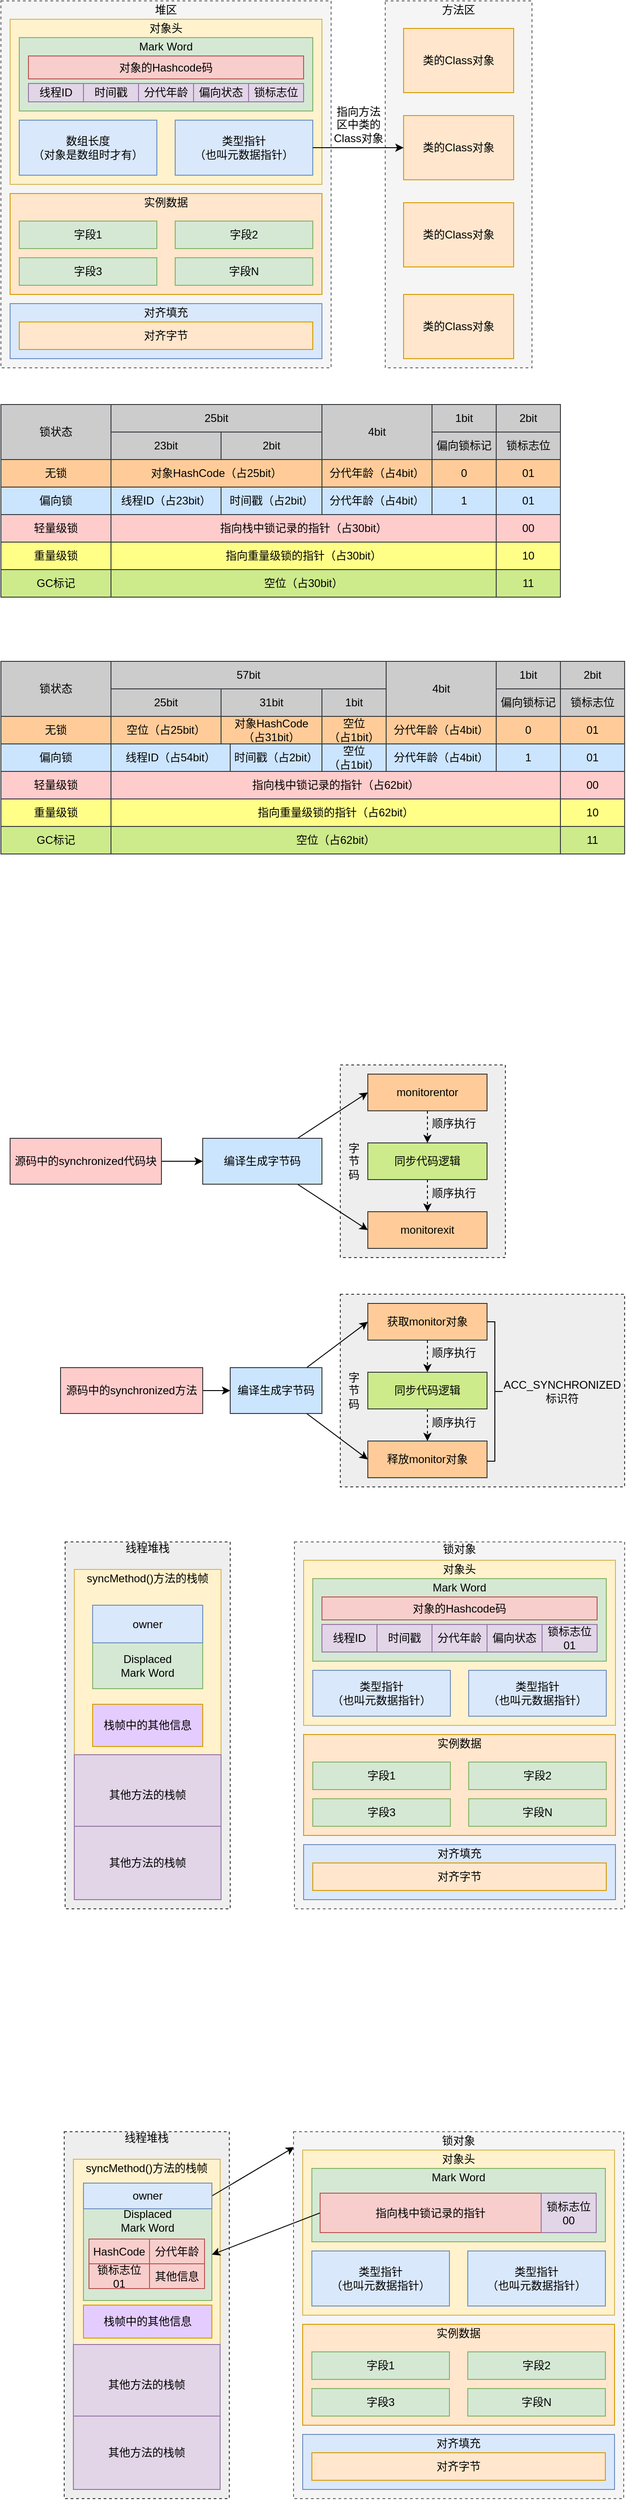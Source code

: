 <mxfile version="14.1.8" type="device"><diagram id="C5RBs43oDa-KdzZeNtuy" name="Page-1"><mxGraphModel dx="1170" dy="668" grid="1" gridSize="10" guides="1" tooltips="1" connect="1" arrows="1" fold="1" page="1" pageScale="1" pageWidth="827" pageHeight="1169" math="0" shadow="0"><root><mxCell id="WIyWlLk6GJQsqaUBKTNV-0"/><mxCell id="WIyWlLk6GJQsqaUBKTNV-1" parent="WIyWlLk6GJQsqaUBKTNV-0"/><mxCell id="gkysiUJtB-NdkNRVNxfD-108" value="" style="rounded=0;whiteSpace=wrap;html=1;fillColor=#eeeeee;strokeColor=#36393d;dashed=1;" vertex="1" parent="WIyWlLk6GJQsqaUBKTNV-1"><mxGeometry x="410" y="1200" width="180" height="210" as="geometry"/></mxCell><mxCell id="gkysiUJtB-NdkNRVNxfD-1" value="" style="rounded=0;whiteSpace=wrap;html=1;dashed=1;fillColor=#f5f5f5;strokeColor=#666666;fontColor=#333333;" vertex="1" parent="WIyWlLk6GJQsqaUBKTNV-1"><mxGeometry x="40" y="40" width="360" height="400" as="geometry"/></mxCell><mxCell id="gkysiUJtB-NdkNRVNxfD-2" value="堆区" style="text;html=1;strokeColor=none;fillColor=none;align=center;verticalAlign=middle;whiteSpace=wrap;rounded=0;" vertex="1" parent="WIyWlLk6GJQsqaUBKTNV-1"><mxGeometry x="200" y="40" width="40" height="20" as="geometry"/></mxCell><mxCell id="gkysiUJtB-NdkNRVNxfD-3" value="" style="rounded=0;whiteSpace=wrap;html=1;fillColor=#fff2cc;strokeColor=#d6b656;" vertex="1" parent="WIyWlLk6GJQsqaUBKTNV-1"><mxGeometry x="50" y="60" width="340" height="180" as="geometry"/></mxCell><mxCell id="gkysiUJtB-NdkNRVNxfD-4" value="对象头" style="text;html=1;strokeColor=none;fillColor=none;align=center;verticalAlign=middle;whiteSpace=wrap;rounded=0;" vertex="1" parent="WIyWlLk6GJQsqaUBKTNV-1"><mxGeometry x="200" y="60" width="40" height="20" as="geometry"/></mxCell><mxCell id="gkysiUJtB-NdkNRVNxfD-5" value="" style="rounded=0;whiteSpace=wrap;html=1;fillColor=#ffe6cc;strokeColor=#d79b00;" vertex="1" parent="WIyWlLk6GJQsqaUBKTNV-1"><mxGeometry x="50" y="250" width="340" height="110" as="geometry"/></mxCell><mxCell id="gkysiUJtB-NdkNRVNxfD-6" value="实例数据" style="text;html=1;strokeColor=none;fillColor=none;align=center;verticalAlign=middle;whiteSpace=wrap;rounded=0;" vertex="1" parent="WIyWlLk6GJQsqaUBKTNV-1"><mxGeometry x="195" y="250" width="50" height="20" as="geometry"/></mxCell><mxCell id="gkysiUJtB-NdkNRVNxfD-7" value="" style="rounded=0;whiteSpace=wrap;html=1;fillColor=#dae8fc;strokeColor=#6c8ebf;" vertex="1" parent="WIyWlLk6GJQsqaUBKTNV-1"><mxGeometry x="50" y="370" width="340" height="60" as="geometry"/></mxCell><mxCell id="gkysiUJtB-NdkNRVNxfD-8" value="对齐填充" style="text;html=1;strokeColor=none;fillColor=none;align=center;verticalAlign=middle;whiteSpace=wrap;rounded=0;" vertex="1" parent="WIyWlLk6GJQsqaUBKTNV-1"><mxGeometry x="195" y="370" width="50" height="20" as="geometry"/></mxCell><mxCell id="gkysiUJtB-NdkNRVNxfD-9" value="" style="rounded=0;whiteSpace=wrap;html=1;fillColor=#d5e8d4;strokeColor=#82b366;" vertex="1" parent="WIyWlLk6GJQsqaUBKTNV-1"><mxGeometry x="60" y="80" width="320" height="80" as="geometry"/></mxCell><mxCell id="gkysiUJtB-NdkNRVNxfD-10" value="Mark Word" style="text;html=1;strokeColor=none;fillColor=none;align=center;verticalAlign=middle;whiteSpace=wrap;rounded=0;" vertex="1" parent="WIyWlLk6GJQsqaUBKTNV-1"><mxGeometry x="185" y="80" width="70" height="20" as="geometry"/></mxCell><mxCell id="gkysiUJtB-NdkNRVNxfD-11" value="对象的Hashcode码" style="rounded=0;whiteSpace=wrap;html=1;fillColor=#f8cecc;strokeColor=#b85450;" vertex="1" parent="WIyWlLk6GJQsqaUBKTNV-1"><mxGeometry x="70" y="100" width="300" height="25" as="geometry"/></mxCell><mxCell id="gkysiUJtB-NdkNRVNxfD-12" value="线程ID" style="rounded=0;whiteSpace=wrap;html=1;fillColor=#e1d5e7;strokeColor=#9673a6;" vertex="1" parent="WIyWlLk6GJQsqaUBKTNV-1"><mxGeometry x="70" y="130" width="60" height="20" as="geometry"/></mxCell><mxCell id="gkysiUJtB-NdkNRVNxfD-13" value="分代年龄" style="rounded=0;whiteSpace=wrap;html=1;fillColor=#e1d5e7;strokeColor=#9673a6;" vertex="1" parent="WIyWlLk6GJQsqaUBKTNV-1"><mxGeometry x="190" y="130" width="60" height="20" as="geometry"/></mxCell><mxCell id="gkysiUJtB-NdkNRVNxfD-14" value="偏向状态" style="rounded=0;whiteSpace=wrap;html=1;fillColor=#e1d5e7;strokeColor=#9673a6;" vertex="1" parent="WIyWlLk6GJQsqaUBKTNV-1"><mxGeometry x="250" y="130" width="60" height="20" as="geometry"/></mxCell><mxCell id="gkysiUJtB-NdkNRVNxfD-15" value="锁标志位" style="rounded=0;whiteSpace=wrap;html=1;fillColor=#e1d5e7;strokeColor=#9673a6;" vertex="1" parent="WIyWlLk6GJQsqaUBKTNV-1"><mxGeometry x="310" y="130" width="60" height="20" as="geometry"/></mxCell><mxCell id="gkysiUJtB-NdkNRVNxfD-16" value="时间戳" style="rounded=0;whiteSpace=wrap;html=1;fillColor=#e1d5e7;strokeColor=#9673a6;" vertex="1" parent="WIyWlLk6GJQsqaUBKTNV-1"><mxGeometry x="130" y="130" width="60" height="20" as="geometry"/></mxCell><mxCell id="gkysiUJtB-NdkNRVNxfD-17" value="数组长度&lt;br&gt;（对象是数组时才有）" style="rounded=0;whiteSpace=wrap;html=1;fillColor=#dae8fc;strokeColor=#6c8ebf;" vertex="1" parent="WIyWlLk6GJQsqaUBKTNV-1"><mxGeometry x="60" y="170" width="150" height="60" as="geometry"/></mxCell><mxCell id="gkysiUJtB-NdkNRVNxfD-18" value="类型指针&lt;br&gt;（也叫元数据指针）" style="rounded=0;whiteSpace=wrap;html=1;fillColor=#dae8fc;strokeColor=#6c8ebf;" vertex="1" parent="WIyWlLk6GJQsqaUBKTNV-1"><mxGeometry x="230" y="170" width="150" height="60" as="geometry"/></mxCell><mxCell id="gkysiUJtB-NdkNRVNxfD-20" value="字段1" style="rounded=0;whiteSpace=wrap;html=1;fillColor=#d5e8d4;strokeColor=#82b366;" vertex="1" parent="WIyWlLk6GJQsqaUBKTNV-1"><mxGeometry x="60" y="280" width="150" height="30" as="geometry"/></mxCell><mxCell id="gkysiUJtB-NdkNRVNxfD-21" value="字段2" style="rounded=0;whiteSpace=wrap;html=1;fillColor=#d5e8d4;strokeColor=#82b366;" vertex="1" parent="WIyWlLk6GJQsqaUBKTNV-1"><mxGeometry x="230" y="280" width="150" height="30" as="geometry"/></mxCell><mxCell id="gkysiUJtB-NdkNRVNxfD-23" value="字段3" style="rounded=0;whiteSpace=wrap;html=1;fillColor=#d5e8d4;strokeColor=#82b366;" vertex="1" parent="WIyWlLk6GJQsqaUBKTNV-1"><mxGeometry x="60" y="320" width="150" height="30" as="geometry"/></mxCell><mxCell id="gkysiUJtB-NdkNRVNxfD-24" value="字段N" style="rounded=0;whiteSpace=wrap;html=1;fillColor=#d5e8d4;strokeColor=#82b366;" vertex="1" parent="WIyWlLk6GJQsqaUBKTNV-1"><mxGeometry x="230" y="320" width="150" height="30" as="geometry"/></mxCell><mxCell id="gkysiUJtB-NdkNRVNxfD-25" value="对齐字节" style="rounded=0;whiteSpace=wrap;html=1;fillColor=#ffe6cc;strokeColor=#d79b00;" vertex="1" parent="WIyWlLk6GJQsqaUBKTNV-1"><mxGeometry x="60" y="390" width="320" height="30" as="geometry"/></mxCell><mxCell id="gkysiUJtB-NdkNRVNxfD-27" value="" style="rounded=0;whiteSpace=wrap;html=1;dashed=1;fillColor=#f5f5f5;strokeColor=#666666;fontColor=#333333;" vertex="1" parent="WIyWlLk6GJQsqaUBKTNV-1"><mxGeometry x="459" y="40" width="160" height="400" as="geometry"/></mxCell><mxCell id="gkysiUJtB-NdkNRVNxfD-28" value="方法区" style="text;html=1;strokeColor=none;fillColor=none;align=center;verticalAlign=middle;whiteSpace=wrap;rounded=0;" vertex="1" parent="WIyWlLk6GJQsqaUBKTNV-1"><mxGeometry x="519" y="40" width="40" height="20" as="geometry"/></mxCell><mxCell id="gkysiUJtB-NdkNRVNxfD-29" value="类的Class对象" style="rounded=0;whiteSpace=wrap;html=1;fillColor=#ffe6cc;strokeColor=#d79b00;" vertex="1" parent="WIyWlLk6GJQsqaUBKTNV-1"><mxGeometry x="479" y="70" width="120" height="70" as="geometry"/></mxCell><mxCell id="gkysiUJtB-NdkNRVNxfD-30" value="类的Class对象" style="rounded=0;whiteSpace=wrap;html=1;fillColor=#ffe6cc;strokeColor=#d79b00;" vertex="1" parent="WIyWlLk6GJQsqaUBKTNV-1"><mxGeometry x="479" y="165" width="120" height="70" as="geometry"/></mxCell><mxCell id="gkysiUJtB-NdkNRVNxfD-31" value="类的Class对象" style="rounded=0;whiteSpace=wrap;html=1;fillColor=#ffe6cc;strokeColor=#d79b00;" vertex="1" parent="WIyWlLk6GJQsqaUBKTNV-1"><mxGeometry x="479" y="260" width="120" height="70" as="geometry"/></mxCell><mxCell id="gkysiUJtB-NdkNRVNxfD-32" value="类的Class对象" style="rounded=0;whiteSpace=wrap;html=1;fillColor=#ffe6cc;strokeColor=#d79b00;" vertex="1" parent="WIyWlLk6GJQsqaUBKTNV-1"><mxGeometry x="479" y="360" width="120" height="70" as="geometry"/></mxCell><mxCell id="gkysiUJtB-NdkNRVNxfD-33" value="" style="edgeStyle=orthogonalEdgeStyle;rounded=0;orthogonalLoop=1;jettySize=auto;html=1;" edge="1" parent="WIyWlLk6GJQsqaUBKTNV-1" source="gkysiUJtB-NdkNRVNxfD-18" target="gkysiUJtB-NdkNRVNxfD-30"><mxGeometry relative="1" as="geometry"/></mxCell><mxCell id="gkysiUJtB-NdkNRVNxfD-34" value="指向方法区中类的Class对象" style="text;html=1;strokeColor=none;fillColor=none;align=center;verticalAlign=middle;whiteSpace=wrap;rounded=0;" vertex="1" parent="WIyWlLk6GJQsqaUBKTNV-1"><mxGeometry x="400" y="165" width="60" height="20" as="geometry"/></mxCell><mxCell id="gkysiUJtB-NdkNRVNxfD-36" value="锁状态" style="rounded=0;whiteSpace=wrap;html=1;strokeColor=#36393d;fillColor=#CCCCCC;" vertex="1" parent="WIyWlLk6GJQsqaUBKTNV-1"><mxGeometry x="40" y="480" width="120" height="60" as="geometry"/></mxCell><mxCell id="gkysiUJtB-NdkNRVNxfD-37" value="25bit" style="rounded=0;whiteSpace=wrap;html=1;strokeColor=#36393d;fillColor=#CCCCCC;" vertex="1" parent="WIyWlLk6GJQsqaUBKTNV-1"><mxGeometry x="160" y="480" width="230" height="30" as="geometry"/></mxCell><mxCell id="gkysiUJtB-NdkNRVNxfD-38" value="23bit" style="rounded=0;whiteSpace=wrap;html=1;strokeColor=#36393d;fillColor=#CCCCCC;" vertex="1" parent="WIyWlLk6GJQsqaUBKTNV-1"><mxGeometry x="160" y="510" width="120" height="30" as="geometry"/></mxCell><mxCell id="gkysiUJtB-NdkNRVNxfD-39" value="2bit" style="rounded=0;whiteSpace=wrap;html=1;strokeColor=#36393d;fillColor=#CCCCCC;" vertex="1" parent="WIyWlLk6GJQsqaUBKTNV-1"><mxGeometry x="280" y="510" width="110" height="30" as="geometry"/></mxCell><mxCell id="gkysiUJtB-NdkNRVNxfD-40" value="4bit" style="rounded=0;whiteSpace=wrap;html=1;strokeColor=#36393d;fillColor=#CCCCCC;" vertex="1" parent="WIyWlLk6GJQsqaUBKTNV-1"><mxGeometry x="390" y="480" width="120" height="60" as="geometry"/></mxCell><mxCell id="gkysiUJtB-NdkNRVNxfD-41" value="1bit" style="rounded=0;whiteSpace=wrap;html=1;strokeColor=#36393d;fillColor=#CCCCCC;" vertex="1" parent="WIyWlLk6GJQsqaUBKTNV-1"><mxGeometry x="510" y="480" width="70" height="30" as="geometry"/></mxCell><mxCell id="gkysiUJtB-NdkNRVNxfD-42" value="偏向锁标记" style="rounded=0;whiteSpace=wrap;html=1;strokeColor=#36393d;fillColor=#CCCCCC;" vertex="1" parent="WIyWlLk6GJQsqaUBKTNV-1"><mxGeometry x="510" y="510" width="70" height="30" as="geometry"/></mxCell><mxCell id="gkysiUJtB-NdkNRVNxfD-43" value="2bit" style="rounded=0;whiteSpace=wrap;html=1;strokeColor=#36393d;fillColor=#CCCCCC;" vertex="1" parent="WIyWlLk6GJQsqaUBKTNV-1"><mxGeometry x="580" y="480" width="70" height="30" as="geometry"/></mxCell><mxCell id="gkysiUJtB-NdkNRVNxfD-44" value="锁标志位" style="rounded=0;whiteSpace=wrap;html=1;strokeColor=#36393d;fillColor=#CCCCCC;" vertex="1" parent="WIyWlLk6GJQsqaUBKTNV-1"><mxGeometry x="580" y="510" width="70" height="30" as="geometry"/></mxCell><mxCell id="gkysiUJtB-NdkNRVNxfD-45" value="无锁" style="rounded=0;whiteSpace=wrap;html=1;fillColor=#ffcc99;strokeColor=#36393d;" vertex="1" parent="WIyWlLk6GJQsqaUBKTNV-1"><mxGeometry x="40" y="540" width="120" height="30" as="geometry"/></mxCell><mxCell id="gkysiUJtB-NdkNRVNxfD-46" value="偏向锁" style="rounded=0;whiteSpace=wrap;html=1;fillColor=#cce5ff;strokeColor=#36393d;" vertex="1" parent="WIyWlLk6GJQsqaUBKTNV-1"><mxGeometry x="40" y="570" width="120" height="30" as="geometry"/></mxCell><mxCell id="gkysiUJtB-NdkNRVNxfD-47" value="轻量级锁" style="rounded=0;whiteSpace=wrap;html=1;fillColor=#ffcccc;strokeColor=#36393d;" vertex="1" parent="WIyWlLk6GJQsqaUBKTNV-1"><mxGeometry x="40" y="600" width="120" height="30" as="geometry"/></mxCell><mxCell id="gkysiUJtB-NdkNRVNxfD-48" value="重量级锁" style="rounded=0;whiteSpace=wrap;html=1;fillColor=#ffff88;strokeColor=#36393d;" vertex="1" parent="WIyWlLk6GJQsqaUBKTNV-1"><mxGeometry x="40" y="630" width="120" height="30" as="geometry"/></mxCell><mxCell id="gkysiUJtB-NdkNRVNxfD-49" value="GC标记" style="rounded=0;whiteSpace=wrap;html=1;fillColor=#cdeb8b;strokeColor=#36393d;" vertex="1" parent="WIyWlLk6GJQsqaUBKTNV-1"><mxGeometry x="40" y="660" width="120" height="30" as="geometry"/></mxCell><mxCell id="gkysiUJtB-NdkNRVNxfD-50" value="对象HashCode（占25bit）" style="rounded=0;whiteSpace=wrap;html=1;fillColor=#ffcc99;strokeColor=#36393d;" vertex="1" parent="WIyWlLk6GJQsqaUBKTNV-1"><mxGeometry x="160" y="540" width="230" height="30" as="geometry"/></mxCell><mxCell id="gkysiUJtB-NdkNRVNxfD-51" value="分代年龄（占4bit）" style="rounded=0;whiteSpace=wrap;html=1;fillColor=#ffcc99;strokeColor=#36393d;" vertex="1" parent="WIyWlLk6GJQsqaUBKTNV-1"><mxGeometry x="390" y="540" width="120" height="30" as="geometry"/></mxCell><mxCell id="gkysiUJtB-NdkNRVNxfD-52" value="0" style="rounded=0;whiteSpace=wrap;html=1;fillColor=#ffcc99;strokeColor=#36393d;" vertex="1" parent="WIyWlLk6GJQsqaUBKTNV-1"><mxGeometry x="510" y="540" width="70" height="30" as="geometry"/></mxCell><mxCell id="gkysiUJtB-NdkNRVNxfD-53" value="01" style="rounded=0;whiteSpace=wrap;html=1;fillColor=#ffcc99;strokeColor=#36393d;" vertex="1" parent="WIyWlLk6GJQsqaUBKTNV-1"><mxGeometry x="580" y="540" width="70" height="30" as="geometry"/></mxCell><mxCell id="gkysiUJtB-NdkNRVNxfD-54" value="线程ID（占23bit）" style="rounded=0;whiteSpace=wrap;html=1;fillColor=#cce5ff;strokeColor=#36393d;" vertex="1" parent="WIyWlLk6GJQsqaUBKTNV-1"><mxGeometry x="160" y="570" width="120" height="30" as="geometry"/></mxCell><mxCell id="gkysiUJtB-NdkNRVNxfD-55" value="时间戳（占2bit）" style="rounded=0;whiteSpace=wrap;html=1;fillColor=#cce5ff;strokeColor=#36393d;" vertex="1" parent="WIyWlLk6GJQsqaUBKTNV-1"><mxGeometry x="280" y="570" width="110" height="30" as="geometry"/></mxCell><mxCell id="gkysiUJtB-NdkNRVNxfD-56" value="分代年龄（占4bit）" style="rounded=0;whiteSpace=wrap;html=1;fillColor=#cce5ff;strokeColor=#36393d;" vertex="1" parent="WIyWlLk6GJQsqaUBKTNV-1"><mxGeometry x="390" y="570" width="120" height="30" as="geometry"/></mxCell><mxCell id="gkysiUJtB-NdkNRVNxfD-57" value="1" style="rounded=0;whiteSpace=wrap;html=1;fillColor=#cce5ff;strokeColor=#36393d;" vertex="1" parent="WIyWlLk6GJQsqaUBKTNV-1"><mxGeometry x="510" y="570" width="70" height="30" as="geometry"/></mxCell><mxCell id="gkysiUJtB-NdkNRVNxfD-58" value="01" style="rounded=0;whiteSpace=wrap;html=1;fillColor=#cce5ff;strokeColor=#36393d;" vertex="1" parent="WIyWlLk6GJQsqaUBKTNV-1"><mxGeometry x="580" y="570" width="70" height="30" as="geometry"/></mxCell><mxCell id="gkysiUJtB-NdkNRVNxfD-59" value="指向栈中锁记录的指针（占30bit）" style="rounded=0;whiteSpace=wrap;html=1;fillColor=#ffcccc;strokeColor=#36393d;" vertex="1" parent="WIyWlLk6GJQsqaUBKTNV-1"><mxGeometry x="160" y="600" width="420" height="30" as="geometry"/></mxCell><mxCell id="gkysiUJtB-NdkNRVNxfD-60" value="00" style="rounded=0;whiteSpace=wrap;html=1;fillColor=#ffcccc;strokeColor=#36393d;" vertex="1" parent="WIyWlLk6GJQsqaUBKTNV-1"><mxGeometry x="580" y="600" width="70" height="30" as="geometry"/></mxCell><mxCell id="gkysiUJtB-NdkNRVNxfD-61" value="指向重量级锁的指针（占30bit）" style="rounded=0;whiteSpace=wrap;html=1;fillColor=#ffff88;strokeColor=#36393d;" vertex="1" parent="WIyWlLk6GJQsqaUBKTNV-1"><mxGeometry x="160" y="630" width="420" height="30" as="geometry"/></mxCell><mxCell id="gkysiUJtB-NdkNRVNxfD-62" value="10" style="rounded=0;whiteSpace=wrap;html=1;fillColor=#ffff88;strokeColor=#36393d;" vertex="1" parent="WIyWlLk6GJQsqaUBKTNV-1"><mxGeometry x="580" y="630" width="70" height="30" as="geometry"/></mxCell><mxCell id="gkysiUJtB-NdkNRVNxfD-63" value="空位（占30bit）" style="rounded=0;whiteSpace=wrap;html=1;fillColor=#cdeb8b;strokeColor=#36393d;" vertex="1" parent="WIyWlLk6GJQsqaUBKTNV-1"><mxGeometry x="160" y="660" width="420" height="30" as="geometry"/></mxCell><mxCell id="gkysiUJtB-NdkNRVNxfD-64" value="11" style="rounded=0;whiteSpace=wrap;html=1;fillColor=#cdeb8b;strokeColor=#36393d;" vertex="1" parent="WIyWlLk6GJQsqaUBKTNV-1"><mxGeometry x="580" y="660" width="70" height="30" as="geometry"/></mxCell><mxCell id="gkysiUJtB-NdkNRVNxfD-65" value="锁状态" style="rounded=0;whiteSpace=wrap;html=1;strokeColor=#36393d;fillColor=#CCCCCC;" vertex="1" parent="WIyWlLk6GJQsqaUBKTNV-1"><mxGeometry x="40" y="760" width="120" height="60" as="geometry"/></mxCell><mxCell id="gkysiUJtB-NdkNRVNxfD-66" value="57bit" style="rounded=0;whiteSpace=wrap;html=1;strokeColor=#36393d;fillColor=#CCCCCC;" vertex="1" parent="WIyWlLk6GJQsqaUBKTNV-1"><mxGeometry x="160" y="760" width="300" height="30" as="geometry"/></mxCell><mxCell id="gkysiUJtB-NdkNRVNxfD-67" value="25bit" style="rounded=0;whiteSpace=wrap;html=1;strokeColor=#36393d;fillColor=#CCCCCC;" vertex="1" parent="WIyWlLk6GJQsqaUBKTNV-1"><mxGeometry x="160" y="790" width="120" height="30" as="geometry"/></mxCell><mxCell id="gkysiUJtB-NdkNRVNxfD-68" value="31bit" style="rounded=0;whiteSpace=wrap;html=1;strokeColor=#36393d;fillColor=#CCCCCC;" vertex="1" parent="WIyWlLk6GJQsqaUBKTNV-1"><mxGeometry x="280" y="790" width="110" height="30" as="geometry"/></mxCell><mxCell id="gkysiUJtB-NdkNRVNxfD-69" value="4bit" style="rounded=0;whiteSpace=wrap;html=1;strokeColor=#36393d;fillColor=#CCCCCC;" vertex="1" parent="WIyWlLk6GJQsqaUBKTNV-1"><mxGeometry x="460" y="760" width="120" height="60" as="geometry"/></mxCell><mxCell id="gkysiUJtB-NdkNRVNxfD-70" value="1bit" style="rounded=0;whiteSpace=wrap;html=1;strokeColor=#36393d;fillColor=#CCCCCC;" vertex="1" parent="WIyWlLk6GJQsqaUBKTNV-1"><mxGeometry x="580" y="760" width="70" height="30" as="geometry"/></mxCell><mxCell id="gkysiUJtB-NdkNRVNxfD-71" value="偏向锁标记" style="rounded=0;whiteSpace=wrap;html=1;strokeColor=#36393d;fillColor=#CCCCCC;" vertex="1" parent="WIyWlLk6GJQsqaUBKTNV-1"><mxGeometry x="580" y="790" width="70" height="30" as="geometry"/></mxCell><mxCell id="gkysiUJtB-NdkNRVNxfD-72" value="2bit" style="rounded=0;whiteSpace=wrap;html=1;strokeColor=#36393d;fillColor=#CCCCCC;" vertex="1" parent="WIyWlLk6GJQsqaUBKTNV-1"><mxGeometry x="650" y="760" width="70" height="30" as="geometry"/></mxCell><mxCell id="gkysiUJtB-NdkNRVNxfD-73" value="锁标志位" style="rounded=0;whiteSpace=wrap;html=1;strokeColor=#36393d;fillColor=#CCCCCC;" vertex="1" parent="WIyWlLk6GJQsqaUBKTNV-1"><mxGeometry x="650" y="790" width="70" height="30" as="geometry"/></mxCell><mxCell id="gkysiUJtB-NdkNRVNxfD-74" value="无锁" style="rounded=0;whiteSpace=wrap;html=1;fillColor=#ffcc99;strokeColor=#36393d;" vertex="1" parent="WIyWlLk6GJQsqaUBKTNV-1"><mxGeometry x="40" y="820" width="120" height="30" as="geometry"/></mxCell><mxCell id="gkysiUJtB-NdkNRVNxfD-75" value="偏向锁" style="rounded=0;whiteSpace=wrap;html=1;fillColor=#cce5ff;strokeColor=#36393d;" vertex="1" parent="WIyWlLk6GJQsqaUBKTNV-1"><mxGeometry x="40" y="850" width="120" height="30" as="geometry"/></mxCell><mxCell id="gkysiUJtB-NdkNRVNxfD-76" value="轻量级锁" style="rounded=0;whiteSpace=wrap;html=1;fillColor=#ffcccc;strokeColor=#36393d;" vertex="1" parent="WIyWlLk6GJQsqaUBKTNV-1"><mxGeometry x="40" y="880" width="120" height="30" as="geometry"/></mxCell><mxCell id="gkysiUJtB-NdkNRVNxfD-77" value="重量级锁" style="rounded=0;whiteSpace=wrap;html=1;fillColor=#ffff88;strokeColor=#36393d;" vertex="1" parent="WIyWlLk6GJQsqaUBKTNV-1"><mxGeometry x="40" y="910" width="120" height="30" as="geometry"/></mxCell><mxCell id="gkysiUJtB-NdkNRVNxfD-78" value="GC标记" style="rounded=0;whiteSpace=wrap;html=1;fillColor=#cdeb8b;strokeColor=#36393d;" vertex="1" parent="WIyWlLk6GJQsqaUBKTNV-1"><mxGeometry x="40" y="940" width="120" height="30" as="geometry"/></mxCell><mxCell id="gkysiUJtB-NdkNRVNxfD-79" value="对象HashCode&lt;br&gt;（占31bit）" style="rounded=0;whiteSpace=wrap;html=1;fillColor=#ffcc99;strokeColor=#36393d;" vertex="1" parent="WIyWlLk6GJQsqaUBKTNV-1"><mxGeometry x="280" y="820" width="110" height="30" as="geometry"/></mxCell><mxCell id="gkysiUJtB-NdkNRVNxfD-80" value="分代年龄（占4bit）" style="rounded=0;whiteSpace=wrap;html=1;fillColor=#ffcc99;strokeColor=#36393d;" vertex="1" parent="WIyWlLk6GJQsqaUBKTNV-1"><mxGeometry x="460" y="820" width="120" height="30" as="geometry"/></mxCell><mxCell id="gkysiUJtB-NdkNRVNxfD-81" value="0" style="rounded=0;whiteSpace=wrap;html=1;fillColor=#ffcc99;strokeColor=#36393d;" vertex="1" parent="WIyWlLk6GJQsqaUBKTNV-1"><mxGeometry x="580" y="820" width="70" height="30" as="geometry"/></mxCell><mxCell id="gkysiUJtB-NdkNRVNxfD-82" value="01" style="rounded=0;whiteSpace=wrap;html=1;fillColor=#ffcc99;strokeColor=#36393d;" vertex="1" parent="WIyWlLk6GJQsqaUBKTNV-1"><mxGeometry x="650" y="820" width="70" height="30" as="geometry"/></mxCell><mxCell id="gkysiUJtB-NdkNRVNxfD-83" value="线程ID（占54bit）" style="rounded=0;whiteSpace=wrap;html=1;fillColor=#cce5ff;strokeColor=#36393d;" vertex="1" parent="WIyWlLk6GJQsqaUBKTNV-1"><mxGeometry x="160" y="850" width="130" height="30" as="geometry"/></mxCell><mxCell id="gkysiUJtB-NdkNRVNxfD-84" value="时间戳（占2bit）" style="rounded=0;whiteSpace=wrap;html=1;fillColor=#cce5ff;strokeColor=#36393d;" vertex="1" parent="WIyWlLk6GJQsqaUBKTNV-1"><mxGeometry x="290" y="850" width="100" height="30" as="geometry"/></mxCell><mxCell id="gkysiUJtB-NdkNRVNxfD-85" value="分代年龄（占4bit）" style="rounded=0;whiteSpace=wrap;html=1;fillColor=#cce5ff;strokeColor=#36393d;" vertex="1" parent="WIyWlLk6GJQsqaUBKTNV-1"><mxGeometry x="460" y="850" width="120" height="30" as="geometry"/></mxCell><mxCell id="gkysiUJtB-NdkNRVNxfD-86" value="1" style="rounded=0;whiteSpace=wrap;html=1;fillColor=#cce5ff;strokeColor=#36393d;" vertex="1" parent="WIyWlLk6GJQsqaUBKTNV-1"><mxGeometry x="580" y="850" width="70" height="30" as="geometry"/></mxCell><mxCell id="gkysiUJtB-NdkNRVNxfD-87" value="01" style="rounded=0;whiteSpace=wrap;html=1;fillColor=#cce5ff;strokeColor=#36393d;" vertex="1" parent="WIyWlLk6GJQsqaUBKTNV-1"><mxGeometry x="650" y="850" width="70" height="30" as="geometry"/></mxCell><mxCell id="gkysiUJtB-NdkNRVNxfD-88" value="指向栈中锁记录的指针（占62bit）" style="rounded=0;whiteSpace=wrap;html=1;fillColor=#ffcccc;strokeColor=#36393d;" vertex="1" parent="WIyWlLk6GJQsqaUBKTNV-1"><mxGeometry x="160" y="880" width="490" height="30" as="geometry"/></mxCell><mxCell id="gkysiUJtB-NdkNRVNxfD-89" value="00" style="rounded=0;whiteSpace=wrap;html=1;fillColor=#ffcccc;strokeColor=#36393d;" vertex="1" parent="WIyWlLk6GJQsqaUBKTNV-1"><mxGeometry x="650" y="880" width="70" height="30" as="geometry"/></mxCell><mxCell id="gkysiUJtB-NdkNRVNxfD-90" value="指向重量级锁的指针（占62bit）" style="rounded=0;whiteSpace=wrap;html=1;fillColor=#ffff88;strokeColor=#36393d;" vertex="1" parent="WIyWlLk6GJQsqaUBKTNV-1"><mxGeometry x="160" y="910" width="490" height="30" as="geometry"/></mxCell><mxCell id="gkysiUJtB-NdkNRVNxfD-91" value="10" style="rounded=0;whiteSpace=wrap;html=1;fillColor=#ffff88;strokeColor=#36393d;" vertex="1" parent="WIyWlLk6GJQsqaUBKTNV-1"><mxGeometry x="650" y="910" width="70" height="30" as="geometry"/></mxCell><mxCell id="gkysiUJtB-NdkNRVNxfD-92" value="空位（占62bit）" style="rounded=0;whiteSpace=wrap;html=1;fillColor=#cdeb8b;strokeColor=#36393d;" vertex="1" parent="WIyWlLk6GJQsqaUBKTNV-1"><mxGeometry x="160" y="940" width="490" height="30" as="geometry"/></mxCell><mxCell id="gkysiUJtB-NdkNRVNxfD-93" value="11" style="rounded=0;whiteSpace=wrap;html=1;fillColor=#cdeb8b;strokeColor=#36393d;" vertex="1" parent="WIyWlLk6GJQsqaUBKTNV-1"><mxGeometry x="650" y="940" width="70" height="30" as="geometry"/></mxCell><mxCell id="gkysiUJtB-NdkNRVNxfD-94" value="1bit" style="rounded=0;whiteSpace=wrap;html=1;strokeColor=#36393d;fillColor=#CCCCCC;" vertex="1" parent="WIyWlLk6GJQsqaUBKTNV-1"><mxGeometry x="390" y="790" width="70" height="30" as="geometry"/></mxCell><mxCell id="gkysiUJtB-NdkNRVNxfD-95" value="空位（占25bit）" style="rounded=0;whiteSpace=wrap;html=1;fillColor=#ffcc99;strokeColor=#36393d;" vertex="1" parent="WIyWlLk6GJQsqaUBKTNV-1"><mxGeometry x="160" y="820" width="120" height="30" as="geometry"/></mxCell><mxCell id="gkysiUJtB-NdkNRVNxfD-96" value="空位&lt;br&gt;（占1bit）" style="rounded=0;whiteSpace=wrap;html=1;fillColor=#ffcc99;strokeColor=#36393d;" vertex="1" parent="WIyWlLk6GJQsqaUBKTNV-1"><mxGeometry x="390" y="820" width="70" height="30" as="geometry"/></mxCell><mxCell id="gkysiUJtB-NdkNRVNxfD-97" value="空位&lt;br&gt;（占1bit）" style="rounded=0;whiteSpace=wrap;html=1;fillColor=#cce5ff;strokeColor=#36393d;" vertex="1" parent="WIyWlLk6GJQsqaUBKTNV-1"><mxGeometry x="390" y="850" width="70" height="30" as="geometry"/></mxCell><mxCell id="gkysiUJtB-NdkNRVNxfD-103" style="edgeStyle=orthogonalEdgeStyle;rounded=0;orthogonalLoop=1;jettySize=auto;html=1;entryX=0;entryY=0.5;entryDx=0;entryDy=0;" edge="1" parent="WIyWlLk6GJQsqaUBKTNV-1" source="gkysiUJtB-NdkNRVNxfD-98" target="gkysiUJtB-NdkNRVNxfD-99"><mxGeometry relative="1" as="geometry"/></mxCell><mxCell id="gkysiUJtB-NdkNRVNxfD-98" value="源码中的synchronized代码块" style="rounded=0;whiteSpace=wrap;html=1;fillColor=#ffcccc;strokeColor=#36393d;" vertex="1" parent="WIyWlLk6GJQsqaUBKTNV-1"><mxGeometry x="50" y="1280" width="165" height="50" as="geometry"/></mxCell><mxCell id="gkysiUJtB-NdkNRVNxfD-104" style="rounded=0;orthogonalLoop=1;jettySize=auto;html=1;entryX=0;entryY=0.5;entryDx=0;entryDy=0;" edge="1" parent="WIyWlLk6GJQsqaUBKTNV-1" source="gkysiUJtB-NdkNRVNxfD-99" target="gkysiUJtB-NdkNRVNxfD-100"><mxGeometry relative="1" as="geometry"/></mxCell><mxCell id="gkysiUJtB-NdkNRVNxfD-105" style="rounded=0;orthogonalLoop=1;jettySize=auto;html=1;entryX=0;entryY=0.5;entryDx=0;entryDy=0;" edge="1" parent="WIyWlLk6GJQsqaUBKTNV-1" source="gkysiUJtB-NdkNRVNxfD-99" target="gkysiUJtB-NdkNRVNxfD-102"><mxGeometry relative="1" as="geometry"/></mxCell><mxCell id="gkysiUJtB-NdkNRVNxfD-99" value="编译生成字节码" style="rounded=0;whiteSpace=wrap;html=1;fillColor=#cce5ff;strokeColor=#36393d;" vertex="1" parent="WIyWlLk6GJQsqaUBKTNV-1"><mxGeometry x="260" y="1280" width="130" height="50" as="geometry"/></mxCell><mxCell id="gkysiUJtB-NdkNRVNxfD-106" value="" style="edgeStyle=none;rounded=0;orthogonalLoop=1;jettySize=auto;html=1;dashed=1;" edge="1" parent="WIyWlLk6GJQsqaUBKTNV-1" source="gkysiUJtB-NdkNRVNxfD-100" target="gkysiUJtB-NdkNRVNxfD-101"><mxGeometry relative="1" as="geometry"/></mxCell><mxCell id="gkysiUJtB-NdkNRVNxfD-100" value="monitorentor" style="rounded=0;whiteSpace=wrap;html=1;fillColor=#ffcc99;strokeColor=#36393d;" vertex="1" parent="WIyWlLk6GJQsqaUBKTNV-1"><mxGeometry x="440" y="1210" width="130" height="40" as="geometry"/></mxCell><mxCell id="gkysiUJtB-NdkNRVNxfD-107" value="" style="edgeStyle=none;rounded=0;orthogonalLoop=1;jettySize=auto;html=1;dashed=1;" edge="1" parent="WIyWlLk6GJQsqaUBKTNV-1" source="gkysiUJtB-NdkNRVNxfD-101" target="gkysiUJtB-NdkNRVNxfD-102"><mxGeometry relative="1" as="geometry"/></mxCell><mxCell id="gkysiUJtB-NdkNRVNxfD-101" value="同步代码逻辑" style="rounded=0;whiteSpace=wrap;html=1;fillColor=#cdeb8b;strokeColor=#36393d;" vertex="1" parent="WIyWlLk6GJQsqaUBKTNV-1"><mxGeometry x="440" y="1285" width="130" height="40" as="geometry"/></mxCell><mxCell id="gkysiUJtB-NdkNRVNxfD-102" value="monitorexit" style="rounded=0;whiteSpace=wrap;html=1;fillColor=#ffcc99;strokeColor=#36393d;" vertex="1" parent="WIyWlLk6GJQsqaUBKTNV-1"><mxGeometry x="440" y="1360" width="130" height="40" as="geometry"/></mxCell><mxCell id="gkysiUJtB-NdkNRVNxfD-109" value="顺序执行" style="text;html=1;strokeColor=none;fillColor=none;align=center;verticalAlign=middle;whiteSpace=wrap;rounded=0;dashed=1;" vertex="1" parent="WIyWlLk6GJQsqaUBKTNV-1"><mxGeometry x="509" y="1254" width="50" height="20" as="geometry"/></mxCell><mxCell id="gkysiUJtB-NdkNRVNxfD-110" value="顺序执行" style="text;html=1;strokeColor=none;fillColor=none;align=center;verticalAlign=middle;whiteSpace=wrap;rounded=0;dashed=1;" vertex="1" parent="WIyWlLk6GJQsqaUBKTNV-1"><mxGeometry x="509" y="1330" width="50" height="20" as="geometry"/></mxCell><mxCell id="gkysiUJtB-NdkNRVNxfD-111" value="字节码" style="text;html=1;strokeColor=none;fillColor=none;align=center;verticalAlign=middle;whiteSpace=wrap;rounded=0;dashed=1;" vertex="1" parent="WIyWlLk6GJQsqaUBKTNV-1"><mxGeometry x="415" y="1295" width="20" height="20" as="geometry"/></mxCell><mxCell id="gkysiUJtB-NdkNRVNxfD-112" value="" style="rounded=0;whiteSpace=wrap;html=1;fillColor=#eeeeee;strokeColor=#36393d;dashed=1;" vertex="1" parent="WIyWlLk6GJQsqaUBKTNV-1"><mxGeometry x="410" y="1450" width="310" height="210" as="geometry"/></mxCell><mxCell id="gkysiUJtB-NdkNRVNxfD-113" style="edgeStyle=orthogonalEdgeStyle;rounded=0;orthogonalLoop=1;jettySize=auto;html=1;entryX=0;entryY=0.5;entryDx=0;entryDy=0;" edge="1" parent="WIyWlLk6GJQsqaUBKTNV-1" source="gkysiUJtB-NdkNRVNxfD-114" target="gkysiUJtB-NdkNRVNxfD-117"><mxGeometry relative="1" as="geometry"/></mxCell><mxCell id="gkysiUJtB-NdkNRVNxfD-114" value="源码中的synchronized方法" style="rounded=0;whiteSpace=wrap;html=1;fillColor=#ffcccc;strokeColor=#36393d;" vertex="1" parent="WIyWlLk6GJQsqaUBKTNV-1"><mxGeometry x="105" y="1530" width="155" height="50" as="geometry"/></mxCell><mxCell id="gkysiUJtB-NdkNRVNxfD-115" style="rounded=0;orthogonalLoop=1;jettySize=auto;html=1;entryX=0;entryY=0.5;entryDx=0;entryDy=0;" edge="1" parent="WIyWlLk6GJQsqaUBKTNV-1" source="gkysiUJtB-NdkNRVNxfD-117" target="gkysiUJtB-NdkNRVNxfD-119"><mxGeometry relative="1" as="geometry"/></mxCell><mxCell id="gkysiUJtB-NdkNRVNxfD-116" style="rounded=0;orthogonalLoop=1;jettySize=auto;html=1;entryX=0;entryY=0.5;entryDx=0;entryDy=0;" edge="1" parent="WIyWlLk6GJQsqaUBKTNV-1" source="gkysiUJtB-NdkNRVNxfD-117" target="gkysiUJtB-NdkNRVNxfD-122"><mxGeometry relative="1" as="geometry"/></mxCell><mxCell id="gkysiUJtB-NdkNRVNxfD-117" value="编译生成字节码" style="rounded=0;whiteSpace=wrap;html=1;fillColor=#cce5ff;strokeColor=#36393d;" vertex="1" parent="WIyWlLk6GJQsqaUBKTNV-1"><mxGeometry x="290" y="1530" width="100" height="50" as="geometry"/></mxCell><mxCell id="gkysiUJtB-NdkNRVNxfD-118" value="" style="edgeStyle=none;rounded=0;orthogonalLoop=1;jettySize=auto;html=1;dashed=1;" edge="1" parent="WIyWlLk6GJQsqaUBKTNV-1" source="gkysiUJtB-NdkNRVNxfD-119" target="gkysiUJtB-NdkNRVNxfD-121"><mxGeometry relative="1" as="geometry"/></mxCell><mxCell id="gkysiUJtB-NdkNRVNxfD-119" value="获取monitor对象" style="rounded=0;whiteSpace=wrap;html=1;fillColor=#ffcc99;strokeColor=#36393d;" vertex="1" parent="WIyWlLk6GJQsqaUBKTNV-1"><mxGeometry x="440" y="1460" width="130" height="40" as="geometry"/></mxCell><mxCell id="gkysiUJtB-NdkNRVNxfD-120" value="" style="edgeStyle=none;rounded=0;orthogonalLoop=1;jettySize=auto;html=1;dashed=1;" edge="1" parent="WIyWlLk6GJQsqaUBKTNV-1" source="gkysiUJtB-NdkNRVNxfD-121" target="gkysiUJtB-NdkNRVNxfD-122"><mxGeometry relative="1" as="geometry"/></mxCell><mxCell id="gkysiUJtB-NdkNRVNxfD-121" value="同步代码逻辑" style="rounded=0;whiteSpace=wrap;html=1;fillColor=#cdeb8b;strokeColor=#36393d;" vertex="1" parent="WIyWlLk6GJQsqaUBKTNV-1"><mxGeometry x="440" y="1535" width="130" height="40" as="geometry"/></mxCell><mxCell id="gkysiUJtB-NdkNRVNxfD-122" value="释放monitor对象" style="rounded=0;whiteSpace=wrap;html=1;fillColor=#ffcc99;strokeColor=#36393d;" vertex="1" parent="WIyWlLk6GJQsqaUBKTNV-1"><mxGeometry x="440" y="1610" width="130" height="40" as="geometry"/></mxCell><mxCell id="gkysiUJtB-NdkNRVNxfD-123" value="顺序执行" style="text;html=1;strokeColor=none;fillColor=none;align=center;verticalAlign=middle;whiteSpace=wrap;rounded=0;dashed=1;" vertex="1" parent="WIyWlLk6GJQsqaUBKTNV-1"><mxGeometry x="509" y="1504" width="50" height="20" as="geometry"/></mxCell><mxCell id="gkysiUJtB-NdkNRVNxfD-124" value="顺序执行" style="text;html=1;strokeColor=none;fillColor=none;align=center;verticalAlign=middle;whiteSpace=wrap;rounded=0;dashed=1;" vertex="1" parent="WIyWlLk6GJQsqaUBKTNV-1"><mxGeometry x="509" y="1580" width="50" height="20" as="geometry"/></mxCell><mxCell id="gkysiUJtB-NdkNRVNxfD-125" value="字节码" style="text;html=1;strokeColor=none;fillColor=none;align=center;verticalAlign=middle;whiteSpace=wrap;rounded=0;dashed=1;" vertex="1" parent="WIyWlLk6GJQsqaUBKTNV-1"><mxGeometry x="415" y="1545" width="20" height="20" as="geometry"/></mxCell><mxCell id="gkysiUJtB-NdkNRVNxfD-126" value="" style="strokeWidth=1;html=1;shape=mxgraph.flowchart.annotation_2;align=left;labelPosition=right;pointerEvents=1;fillColor=#FFFFFF;rotation=-180;" vertex="1" parent="WIyWlLk6GJQsqaUBKTNV-1"><mxGeometry x="570" y="1480" width="17" height="152" as="geometry"/></mxCell><mxCell id="gkysiUJtB-NdkNRVNxfD-127" value="ACC_SYNCHRONIZED&lt;br&gt;标识符" style="text;html=1;strokeColor=none;fillColor=none;align=center;verticalAlign=middle;whiteSpace=wrap;rounded=0;dashed=1;" vertex="1" parent="WIyWlLk6GJQsqaUBKTNV-1"><mxGeometry x="587" y="1546" width="130" height="20" as="geometry"/></mxCell><mxCell id="gkysiUJtB-NdkNRVNxfD-128" value="" style="rounded=0;whiteSpace=wrap;html=1;strokeWidth=1;dashed=1;fillColor=#eeeeee;strokeColor=#36393d;" vertex="1" parent="WIyWlLk6GJQsqaUBKTNV-1"><mxGeometry x="110" y="1720" width="180" height="400" as="geometry"/></mxCell><mxCell id="gkysiUJtB-NdkNRVNxfD-129" value="线程堆栈" style="text;html=1;strokeColor=none;fillColor=none;align=center;verticalAlign=middle;whiteSpace=wrap;rounded=0;" vertex="1" parent="WIyWlLk6GJQsqaUBKTNV-1"><mxGeometry x="175" y="1717" width="50" height="20" as="geometry"/></mxCell><mxCell id="gkysiUJtB-NdkNRVNxfD-130" value="" style="rounded=0;whiteSpace=wrap;html=1;strokeWidth=1;fillColor=#fff2cc;strokeColor=#d6b656;" vertex="1" parent="WIyWlLk6GJQsqaUBKTNV-1"><mxGeometry x="120" y="1750" width="160" height="210" as="geometry"/></mxCell><mxCell id="gkysiUJtB-NdkNRVNxfD-131" value="syncMethod()方法的栈帧" style="text;html=1;strokeColor=none;fillColor=none;align=center;verticalAlign=middle;whiteSpace=wrap;rounded=0;" vertex="1" parent="WIyWlLk6GJQsqaUBKTNV-1"><mxGeometry x="130" y="1750" width="140" height="20" as="geometry"/></mxCell><mxCell id="gkysiUJtB-NdkNRVNxfD-132" value="Displaced&lt;br&gt;Mark Word" style="rounded=0;whiteSpace=wrap;html=1;strokeWidth=1;fillColor=#d5e8d4;strokeColor=#82b366;" vertex="1" parent="WIyWlLk6GJQsqaUBKTNV-1"><mxGeometry x="140" y="1830" width="120" height="50" as="geometry"/></mxCell><mxCell id="gkysiUJtB-NdkNRVNxfD-133" value="owner" style="rounded=0;whiteSpace=wrap;html=1;strokeWidth=1;fillColor=#dae8fc;strokeColor=#6c8ebf;" vertex="1" parent="WIyWlLk6GJQsqaUBKTNV-1"><mxGeometry x="140" y="1789" width="120" height="41" as="geometry"/></mxCell><mxCell id="gkysiUJtB-NdkNRVNxfD-134" value="其他方法的栈帧" style="rounded=0;whiteSpace=wrap;html=1;strokeWidth=1;fillColor=#e1d5e7;strokeColor=#9673a6;" vertex="1" parent="WIyWlLk6GJQsqaUBKTNV-1"><mxGeometry x="120" y="1952" width="160" height="88" as="geometry"/></mxCell><mxCell id="gkysiUJtB-NdkNRVNxfD-135" value="其他方法的栈帧" style="rounded=0;whiteSpace=wrap;html=1;strokeWidth=1;fillColor=#e1d5e7;strokeColor=#9673a6;" vertex="1" parent="WIyWlLk6GJQsqaUBKTNV-1"><mxGeometry x="120" y="2030" width="160" height="80" as="geometry"/></mxCell><mxCell id="gkysiUJtB-NdkNRVNxfD-136" value="栈帧中的其他信息" style="rounded=0;whiteSpace=wrap;html=1;strokeWidth=1;strokeColor=#d79b00;fillColor=#E5CCFF;" vertex="1" parent="WIyWlLk6GJQsqaUBKTNV-1"><mxGeometry x="140" y="1897" width="120" height="46" as="geometry"/></mxCell><mxCell id="gkysiUJtB-NdkNRVNxfD-141" value="" style="rounded=0;whiteSpace=wrap;html=1;dashed=1;fillColor=#f5f5f5;strokeColor=#666666;fontColor=#333333;" vertex="1" parent="WIyWlLk6GJQsqaUBKTNV-1"><mxGeometry x="360" y="1720" width="360" height="400" as="geometry"/></mxCell><mxCell id="gkysiUJtB-NdkNRVNxfD-142" value="锁对象" style="text;html=1;strokeColor=none;fillColor=none;align=center;verticalAlign=middle;whiteSpace=wrap;rounded=0;" vertex="1" parent="WIyWlLk6GJQsqaUBKTNV-1"><mxGeometry x="520" y="1718" width="40" height="20" as="geometry"/></mxCell><mxCell id="gkysiUJtB-NdkNRVNxfD-143" value="" style="rounded=0;whiteSpace=wrap;html=1;fillColor=#fff2cc;strokeColor=#d6b656;" vertex="1" parent="WIyWlLk6GJQsqaUBKTNV-1"><mxGeometry x="370" y="1740" width="340" height="180" as="geometry"/></mxCell><mxCell id="gkysiUJtB-NdkNRVNxfD-144" value="对象头" style="text;html=1;strokeColor=none;fillColor=none;align=center;verticalAlign=middle;whiteSpace=wrap;rounded=0;" vertex="1" parent="WIyWlLk6GJQsqaUBKTNV-1"><mxGeometry x="520" y="1740" width="40" height="20" as="geometry"/></mxCell><mxCell id="gkysiUJtB-NdkNRVNxfD-145" value="" style="rounded=0;whiteSpace=wrap;html=1;fillColor=#ffe6cc;strokeColor=#d79b00;" vertex="1" parent="WIyWlLk6GJQsqaUBKTNV-1"><mxGeometry x="370" y="1930" width="340" height="110" as="geometry"/></mxCell><mxCell id="gkysiUJtB-NdkNRVNxfD-146" value="实例数据" style="text;html=1;strokeColor=none;fillColor=none;align=center;verticalAlign=middle;whiteSpace=wrap;rounded=0;" vertex="1" parent="WIyWlLk6GJQsqaUBKTNV-1"><mxGeometry x="515" y="1930" width="50" height="20" as="geometry"/></mxCell><mxCell id="gkysiUJtB-NdkNRVNxfD-147" value="" style="rounded=0;whiteSpace=wrap;html=1;fillColor=#dae8fc;strokeColor=#6c8ebf;" vertex="1" parent="WIyWlLk6GJQsqaUBKTNV-1"><mxGeometry x="370" y="2050" width="340" height="60" as="geometry"/></mxCell><mxCell id="gkysiUJtB-NdkNRVNxfD-148" value="对齐填充" style="text;html=1;strokeColor=none;fillColor=none;align=center;verticalAlign=middle;whiteSpace=wrap;rounded=0;" vertex="1" parent="WIyWlLk6GJQsqaUBKTNV-1"><mxGeometry x="515" y="2050" width="50" height="20" as="geometry"/></mxCell><mxCell id="gkysiUJtB-NdkNRVNxfD-149" value="" style="rounded=0;whiteSpace=wrap;html=1;fillColor=#d5e8d4;strokeColor=#82b366;" vertex="1" parent="WIyWlLk6GJQsqaUBKTNV-1"><mxGeometry x="380" y="1760" width="320" height="90" as="geometry"/></mxCell><mxCell id="gkysiUJtB-NdkNRVNxfD-150" value="Mark Word" style="text;html=1;strokeColor=none;fillColor=none;align=center;verticalAlign=middle;whiteSpace=wrap;rounded=0;" vertex="1" parent="WIyWlLk6GJQsqaUBKTNV-1"><mxGeometry x="505" y="1760" width="70" height="20" as="geometry"/></mxCell><mxCell id="gkysiUJtB-NdkNRVNxfD-151" value="对象的Hashcode码" style="rounded=0;whiteSpace=wrap;html=1;fillColor=#f8cecc;strokeColor=#b85450;" vertex="1" parent="WIyWlLk6GJQsqaUBKTNV-1"><mxGeometry x="390" y="1780" width="300" height="25" as="geometry"/></mxCell><mxCell id="gkysiUJtB-NdkNRVNxfD-152" value="线程ID" style="rounded=0;whiteSpace=wrap;html=1;fillColor=#e1d5e7;strokeColor=#9673a6;" vertex="1" parent="WIyWlLk6GJQsqaUBKTNV-1"><mxGeometry x="390" y="1810" width="60" height="30" as="geometry"/></mxCell><mxCell id="gkysiUJtB-NdkNRVNxfD-153" value="分代年龄" style="rounded=0;whiteSpace=wrap;html=1;fillColor=#e1d5e7;strokeColor=#9673a6;" vertex="1" parent="WIyWlLk6GJQsqaUBKTNV-1"><mxGeometry x="510" y="1810" width="60" height="30" as="geometry"/></mxCell><mxCell id="gkysiUJtB-NdkNRVNxfD-154" value="偏向状态" style="rounded=0;whiteSpace=wrap;html=1;fillColor=#e1d5e7;strokeColor=#9673a6;" vertex="1" parent="WIyWlLk6GJQsqaUBKTNV-1"><mxGeometry x="570" y="1810" width="60" height="30" as="geometry"/></mxCell><mxCell id="gkysiUJtB-NdkNRVNxfD-155" value="锁标志位01" style="rounded=0;whiteSpace=wrap;html=1;fillColor=#e1d5e7;strokeColor=#9673a6;" vertex="1" parent="WIyWlLk6GJQsqaUBKTNV-1"><mxGeometry x="630" y="1810" width="60" height="30" as="geometry"/></mxCell><mxCell id="gkysiUJtB-NdkNRVNxfD-156" value="时间戳" style="rounded=0;whiteSpace=wrap;html=1;fillColor=#e1d5e7;strokeColor=#9673a6;" vertex="1" parent="WIyWlLk6GJQsqaUBKTNV-1"><mxGeometry x="450" y="1810" width="60" height="30" as="geometry"/></mxCell><mxCell id="gkysiUJtB-NdkNRVNxfD-157" value="类型指针&lt;br&gt;（也叫元数据指针）" style="rounded=0;whiteSpace=wrap;html=1;fillColor=#dae8fc;strokeColor=#6c8ebf;" vertex="1" parent="WIyWlLk6GJQsqaUBKTNV-1"><mxGeometry x="380" y="1860" width="150" height="50" as="geometry"/></mxCell><mxCell id="gkysiUJtB-NdkNRVNxfD-158" value="&lt;div&gt;类型指针&lt;/div&gt;&lt;div&gt;（也叫元数据指针）&lt;/div&gt;" style="rounded=0;whiteSpace=wrap;html=1;fillColor=#dae8fc;strokeColor=#6c8ebf;" vertex="1" parent="WIyWlLk6GJQsqaUBKTNV-1"><mxGeometry x="550" y="1860" width="150" height="50" as="geometry"/></mxCell><mxCell id="gkysiUJtB-NdkNRVNxfD-159" value="字段1" style="rounded=0;whiteSpace=wrap;html=1;fillColor=#d5e8d4;strokeColor=#82b366;" vertex="1" parent="WIyWlLk6GJQsqaUBKTNV-1"><mxGeometry x="380" y="1960" width="150" height="30" as="geometry"/></mxCell><mxCell id="gkysiUJtB-NdkNRVNxfD-160" value="字段2" style="rounded=0;whiteSpace=wrap;html=1;fillColor=#d5e8d4;strokeColor=#82b366;" vertex="1" parent="WIyWlLk6GJQsqaUBKTNV-1"><mxGeometry x="550" y="1960" width="150" height="30" as="geometry"/></mxCell><mxCell id="gkysiUJtB-NdkNRVNxfD-161" value="字段3" style="rounded=0;whiteSpace=wrap;html=1;fillColor=#d5e8d4;strokeColor=#82b366;" vertex="1" parent="WIyWlLk6GJQsqaUBKTNV-1"><mxGeometry x="380" y="2000" width="150" height="30" as="geometry"/></mxCell><mxCell id="gkysiUJtB-NdkNRVNxfD-162" value="字段N" style="rounded=0;whiteSpace=wrap;html=1;fillColor=#d5e8d4;strokeColor=#82b366;" vertex="1" parent="WIyWlLk6GJQsqaUBKTNV-1"><mxGeometry x="550" y="2000" width="150" height="30" as="geometry"/></mxCell><mxCell id="gkysiUJtB-NdkNRVNxfD-163" value="对齐字节" style="rounded=0;whiteSpace=wrap;html=1;fillColor=#ffe6cc;strokeColor=#d79b00;" vertex="1" parent="WIyWlLk6GJQsqaUBKTNV-1"><mxGeometry x="380" y="2070" width="320" height="30" as="geometry"/></mxCell><mxCell id="gkysiUJtB-NdkNRVNxfD-164" value="" style="rounded=0;whiteSpace=wrap;html=1;strokeWidth=1;dashed=1;fillColor=#eeeeee;strokeColor=#36393d;" vertex="1" parent="WIyWlLk6GJQsqaUBKTNV-1"><mxGeometry x="109" y="2363" width="180" height="400" as="geometry"/></mxCell><mxCell id="gkysiUJtB-NdkNRVNxfD-165" value="线程堆栈" style="text;html=1;strokeColor=none;fillColor=none;align=center;verticalAlign=middle;whiteSpace=wrap;rounded=0;" vertex="1" parent="WIyWlLk6GJQsqaUBKTNV-1"><mxGeometry x="174" y="2360" width="50" height="20" as="geometry"/></mxCell><mxCell id="gkysiUJtB-NdkNRVNxfD-166" value="" style="rounded=0;whiteSpace=wrap;html=1;strokeWidth=1;fillColor=#fff2cc;strokeColor=#d6b656;" vertex="1" parent="WIyWlLk6GJQsqaUBKTNV-1"><mxGeometry x="119" y="2393" width="160" height="210" as="geometry"/></mxCell><mxCell id="gkysiUJtB-NdkNRVNxfD-167" value="syncMethod()方法的栈帧" style="text;html=1;strokeColor=none;fillColor=none;align=center;verticalAlign=middle;whiteSpace=wrap;rounded=0;" vertex="1" parent="WIyWlLk6GJQsqaUBKTNV-1"><mxGeometry x="129" y="2393" width="140" height="20" as="geometry"/></mxCell><mxCell id="gkysiUJtB-NdkNRVNxfD-168" value="" style="rounded=0;whiteSpace=wrap;html=1;strokeWidth=1;fillColor=#d5e8d4;strokeColor=#82b366;" vertex="1" parent="WIyWlLk6GJQsqaUBKTNV-1"><mxGeometry x="130" y="2447" width="140" height="100" as="geometry"/></mxCell><mxCell id="gkysiUJtB-NdkNRVNxfD-203" style="edgeStyle=none;rounded=0;orthogonalLoop=1;jettySize=auto;html=1;entryX=0.002;entryY=0.042;entryDx=0;entryDy=0;entryPerimeter=0;exitX=1;exitY=0.5;exitDx=0;exitDy=0;" edge="1" parent="WIyWlLk6GJQsqaUBKTNV-1" source="gkysiUJtB-NdkNRVNxfD-169" target="gkysiUJtB-NdkNRVNxfD-173"><mxGeometry relative="1" as="geometry"/></mxCell><mxCell id="gkysiUJtB-NdkNRVNxfD-169" value="owner" style="rounded=0;whiteSpace=wrap;html=1;strokeWidth=1;fillColor=#dae8fc;strokeColor=#6c8ebf;" vertex="1" parent="WIyWlLk6GJQsqaUBKTNV-1"><mxGeometry x="130" y="2419" width="140" height="28" as="geometry"/></mxCell><mxCell id="gkysiUJtB-NdkNRVNxfD-170" value="其他方法的栈帧" style="rounded=0;whiteSpace=wrap;html=1;strokeWidth=1;fillColor=#e1d5e7;strokeColor=#9673a6;" vertex="1" parent="WIyWlLk6GJQsqaUBKTNV-1"><mxGeometry x="119" y="2595" width="160" height="88" as="geometry"/></mxCell><mxCell id="gkysiUJtB-NdkNRVNxfD-171" value="其他方法的栈帧" style="rounded=0;whiteSpace=wrap;html=1;strokeWidth=1;fillColor=#e1d5e7;strokeColor=#9673a6;" vertex="1" parent="WIyWlLk6GJQsqaUBKTNV-1"><mxGeometry x="119" y="2673" width="160" height="80" as="geometry"/></mxCell><mxCell id="gkysiUJtB-NdkNRVNxfD-172" value="栈帧中的其他信息" style="rounded=0;whiteSpace=wrap;html=1;strokeWidth=1;strokeColor=#d79b00;fillColor=#E5CCFF;" vertex="1" parent="WIyWlLk6GJQsqaUBKTNV-1"><mxGeometry x="130" y="2552" width="140" height="36" as="geometry"/></mxCell><mxCell id="gkysiUJtB-NdkNRVNxfD-173" value="" style="rounded=0;whiteSpace=wrap;html=1;dashed=1;fillColor=#f5f5f5;strokeColor=#666666;fontColor=#333333;" vertex="1" parent="WIyWlLk6GJQsqaUBKTNV-1"><mxGeometry x="359" y="2363" width="360" height="400" as="geometry"/></mxCell><mxCell id="gkysiUJtB-NdkNRVNxfD-174" value="锁对象" style="text;html=1;strokeColor=none;fillColor=none;align=center;verticalAlign=middle;whiteSpace=wrap;rounded=0;" vertex="1" parent="WIyWlLk6GJQsqaUBKTNV-1"><mxGeometry x="519" y="2363" width="40" height="20" as="geometry"/></mxCell><mxCell id="gkysiUJtB-NdkNRVNxfD-175" value="" style="rounded=0;whiteSpace=wrap;html=1;fillColor=#fff2cc;strokeColor=#d6b656;" vertex="1" parent="WIyWlLk6GJQsqaUBKTNV-1"><mxGeometry x="369" y="2383" width="340" height="180" as="geometry"/></mxCell><mxCell id="gkysiUJtB-NdkNRVNxfD-176" value="对象头" style="text;html=1;strokeColor=none;fillColor=none;align=center;verticalAlign=middle;whiteSpace=wrap;rounded=0;" vertex="1" parent="WIyWlLk6GJQsqaUBKTNV-1"><mxGeometry x="519" y="2383" width="40" height="20" as="geometry"/></mxCell><mxCell id="gkysiUJtB-NdkNRVNxfD-177" value="" style="rounded=0;whiteSpace=wrap;html=1;fillColor=#ffe6cc;strokeColor=#d79b00;" vertex="1" parent="WIyWlLk6GJQsqaUBKTNV-1"><mxGeometry x="369" y="2573" width="340" height="110" as="geometry"/></mxCell><mxCell id="gkysiUJtB-NdkNRVNxfD-178" value="实例数据" style="text;html=1;strokeColor=none;fillColor=none;align=center;verticalAlign=middle;whiteSpace=wrap;rounded=0;" vertex="1" parent="WIyWlLk6GJQsqaUBKTNV-1"><mxGeometry x="514" y="2573" width="50" height="20" as="geometry"/></mxCell><mxCell id="gkysiUJtB-NdkNRVNxfD-179" value="" style="rounded=0;whiteSpace=wrap;html=1;fillColor=#dae8fc;strokeColor=#6c8ebf;" vertex="1" parent="WIyWlLk6GJQsqaUBKTNV-1"><mxGeometry x="369" y="2693" width="340" height="60" as="geometry"/></mxCell><mxCell id="gkysiUJtB-NdkNRVNxfD-180" value="对齐填充" style="text;html=1;strokeColor=none;fillColor=none;align=center;verticalAlign=middle;whiteSpace=wrap;rounded=0;" vertex="1" parent="WIyWlLk6GJQsqaUBKTNV-1"><mxGeometry x="514" y="2693" width="50" height="20" as="geometry"/></mxCell><mxCell id="gkysiUJtB-NdkNRVNxfD-181" value="" style="rounded=0;whiteSpace=wrap;html=1;fillColor=#d5e8d4;strokeColor=#82b366;" vertex="1" parent="WIyWlLk6GJQsqaUBKTNV-1"><mxGeometry x="379" y="2403" width="320" height="80" as="geometry"/></mxCell><mxCell id="gkysiUJtB-NdkNRVNxfD-182" value="Mark Word" style="text;html=1;strokeColor=none;fillColor=none;align=center;verticalAlign=middle;whiteSpace=wrap;rounded=0;" vertex="1" parent="WIyWlLk6GJQsqaUBKTNV-1"><mxGeometry x="504" y="2403" width="70" height="20" as="geometry"/></mxCell><mxCell id="gkysiUJtB-NdkNRVNxfD-204" style="edgeStyle=none;rounded=0;orthogonalLoop=1;jettySize=auto;html=1;entryX=1;entryY=0.5;entryDx=0;entryDy=0;exitX=0;exitY=0.5;exitDx=0;exitDy=0;" edge="1" parent="WIyWlLk6GJQsqaUBKTNV-1" source="gkysiUJtB-NdkNRVNxfD-183" target="gkysiUJtB-NdkNRVNxfD-168"><mxGeometry relative="1" as="geometry"/></mxCell><mxCell id="gkysiUJtB-NdkNRVNxfD-183" value="指向栈中锁记录的指针" style="rounded=0;whiteSpace=wrap;html=1;fillColor=#f8cecc;strokeColor=#b85450;" vertex="1" parent="WIyWlLk6GJQsqaUBKTNV-1"><mxGeometry x="388" y="2430" width="241" height="43" as="geometry"/></mxCell><mxCell id="gkysiUJtB-NdkNRVNxfD-187" value="锁标志位&lt;br&gt;00" style="rounded=0;whiteSpace=wrap;html=1;fillColor=#e1d5e7;strokeColor=#9673a6;" vertex="1" parent="WIyWlLk6GJQsqaUBKTNV-1"><mxGeometry x="629" y="2430" width="60" height="43" as="geometry"/></mxCell><mxCell id="gkysiUJtB-NdkNRVNxfD-189" value="类型指针&lt;br&gt;（也叫元数据指针）" style="rounded=0;whiteSpace=wrap;html=1;fillColor=#dae8fc;strokeColor=#6c8ebf;" vertex="1" parent="WIyWlLk6GJQsqaUBKTNV-1"><mxGeometry x="379" y="2493" width="150" height="60" as="geometry"/></mxCell><mxCell id="gkysiUJtB-NdkNRVNxfD-190" value="&lt;div&gt;类型指针&lt;/div&gt;&lt;div&gt;（也叫元数据指针）&lt;/div&gt;" style="rounded=0;whiteSpace=wrap;html=1;fillColor=#dae8fc;strokeColor=#6c8ebf;" vertex="1" parent="WIyWlLk6GJQsqaUBKTNV-1"><mxGeometry x="549" y="2493" width="150" height="60" as="geometry"/></mxCell><mxCell id="gkysiUJtB-NdkNRVNxfD-191" value="字段1" style="rounded=0;whiteSpace=wrap;html=1;fillColor=#d5e8d4;strokeColor=#82b366;" vertex="1" parent="WIyWlLk6GJQsqaUBKTNV-1"><mxGeometry x="379" y="2603" width="150" height="30" as="geometry"/></mxCell><mxCell id="gkysiUJtB-NdkNRVNxfD-192" value="字段2" style="rounded=0;whiteSpace=wrap;html=1;fillColor=#d5e8d4;strokeColor=#82b366;" vertex="1" parent="WIyWlLk6GJQsqaUBKTNV-1"><mxGeometry x="549" y="2603" width="150" height="30" as="geometry"/></mxCell><mxCell id="gkysiUJtB-NdkNRVNxfD-193" value="字段3" style="rounded=0;whiteSpace=wrap;html=1;fillColor=#d5e8d4;strokeColor=#82b366;" vertex="1" parent="WIyWlLk6GJQsqaUBKTNV-1"><mxGeometry x="379" y="2643" width="150" height="30" as="geometry"/></mxCell><mxCell id="gkysiUJtB-NdkNRVNxfD-194" value="字段N" style="rounded=0;whiteSpace=wrap;html=1;fillColor=#d5e8d4;strokeColor=#82b366;" vertex="1" parent="WIyWlLk6GJQsqaUBKTNV-1"><mxGeometry x="549" y="2643" width="150" height="30" as="geometry"/></mxCell><mxCell id="gkysiUJtB-NdkNRVNxfD-195" value="对齐字节" style="rounded=0;whiteSpace=wrap;html=1;fillColor=#ffe6cc;strokeColor=#d79b00;" vertex="1" parent="WIyWlLk6GJQsqaUBKTNV-1"><mxGeometry x="379" y="2713" width="320" height="30" as="geometry"/></mxCell><mxCell id="gkysiUJtB-NdkNRVNxfD-196" value="Displaced&lt;br&gt;Mark Word" style="text;html=1;strokeColor=none;fillColor=none;align=center;verticalAlign=middle;whiteSpace=wrap;rounded=0;dashed=1;" vertex="1" parent="WIyWlLk6GJQsqaUBKTNV-1"><mxGeometry x="155" y="2450" width="90" height="20" as="geometry"/></mxCell><mxCell id="gkysiUJtB-NdkNRVNxfD-197" value="HashCode" style="rounded=0;whiteSpace=wrap;html=1;fillColor=#f8cecc;strokeColor=#b85450;" vertex="1" parent="WIyWlLk6GJQsqaUBKTNV-1"><mxGeometry x="136" y="2480" width="66" height="27" as="geometry"/></mxCell><mxCell id="gkysiUJtB-NdkNRVNxfD-198" value="分代年龄" style="rounded=0;whiteSpace=wrap;html=1;fillColor=#f8cecc;strokeColor=#b85450;" vertex="1" parent="WIyWlLk6GJQsqaUBKTNV-1"><mxGeometry x="202" y="2480" width="60" height="27" as="geometry"/></mxCell><mxCell id="gkysiUJtB-NdkNRVNxfD-200" value="锁标志位&lt;br&gt;01" style="rounded=0;whiteSpace=wrap;html=1;fillColor=#f8cecc;strokeColor=#b85450;" vertex="1" parent="WIyWlLk6GJQsqaUBKTNV-1"><mxGeometry x="136" y="2507" width="66" height="27" as="geometry"/></mxCell><mxCell id="gkysiUJtB-NdkNRVNxfD-201" value="其他信息" style="rounded=0;whiteSpace=wrap;html=1;fillColor=#f8cecc;strokeColor=#b85450;" vertex="1" parent="WIyWlLk6GJQsqaUBKTNV-1"><mxGeometry x="202" y="2507" width="60" height="27" as="geometry"/></mxCell></root></mxGraphModel></diagram></mxfile>